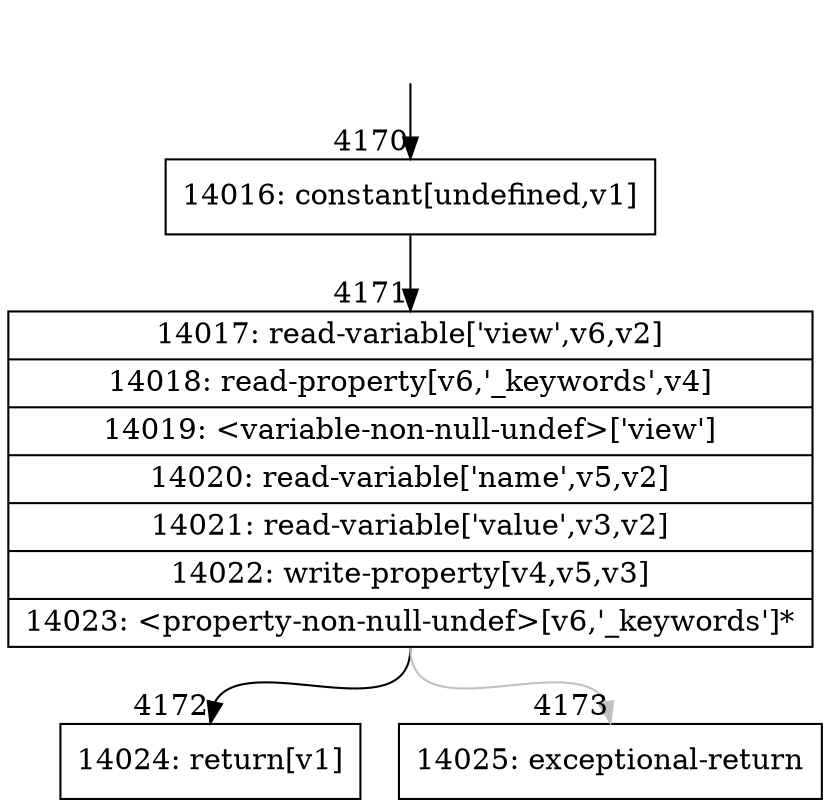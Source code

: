 digraph {
rankdir="TD"
BB_entry333[shape=none,label=""];
BB_entry333 -> BB4170 [tailport=s, headport=n, headlabel="    4170"]
BB4170 [shape=record label="{14016: constant[undefined,v1]}" ] 
BB4170 -> BB4171 [tailport=s, headport=n, headlabel="      4171"]
BB4171 [shape=record label="{14017: read-variable['view',v6,v2]|14018: read-property[v6,'_keywords',v4]|14019: \<variable-non-null-undef\>['view']|14020: read-variable['name',v5,v2]|14021: read-variable['value',v3,v2]|14022: write-property[v4,v5,v3]|14023: \<property-non-null-undef\>[v6,'_keywords']*}" ] 
BB4171 -> BB4172 [tailport=s, headport=n, headlabel="      4172"]
BB4171 -> BB4173 [tailport=s, headport=n, color=gray, headlabel="      4173"]
BB4172 [shape=record label="{14024: return[v1]}" ] 
BB4173 [shape=record label="{14025: exceptional-return}" ] 
//#$~ 7971
}
